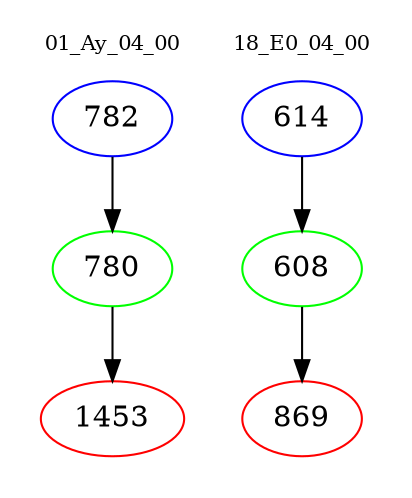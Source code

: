 digraph{
subgraph cluster_0 {
color = white
label = "01_Ay_04_00";
fontsize=10;
T0_782 [label="782", color="blue"]
T0_782 -> T0_780 [color="black"]
T0_780 [label="780", color="green"]
T0_780 -> T0_1453 [color="black"]
T0_1453 [label="1453", color="red"]
}
subgraph cluster_1 {
color = white
label = "18_E0_04_00";
fontsize=10;
T1_614 [label="614", color="blue"]
T1_614 -> T1_608 [color="black"]
T1_608 [label="608", color="green"]
T1_608 -> T1_869 [color="black"]
T1_869 [label="869", color="red"]
}
}
